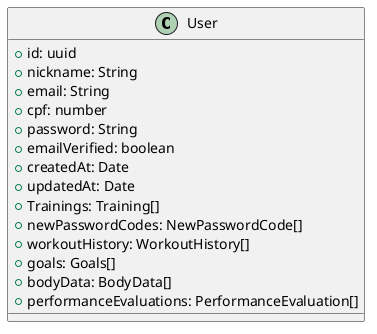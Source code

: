 @startuml

class User {
  + id: uuid
  + nickname: String
  + email: String
  + cpf: number
  + password: String
  + emailVerified: boolean
  + createdAt: Date
  + updatedAt: Date
  + Trainings: Training[]
  + newPasswordCodes: NewPasswordCode[]
  + workoutHistory: WorkoutHistory[]
  + goals: Goals[]
  + bodyData: BodyData[]
  + performanceEvaluations: PerformanceEvaluation[]
}

@enduml